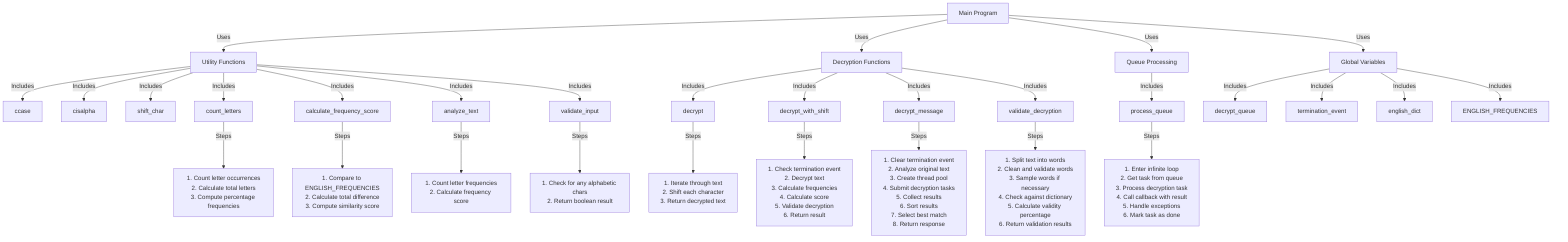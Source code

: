 graph TD
    A["Main Program"]
    B["Utility Functions"]
    C["Decryption Functions"]
    D["Queue Processing"]
    E["Global Variables"]

    A -->|Uses| B
    A -->|Uses| C
    A -->|Uses| D
    A -->|Uses| E

    B -->|Includes| B1["ccase"]
    B -->|Includes| B2["cisalpha"]
    B -->|Includes| B3["shift_char"]
    B -->|Includes| B4["count_letters"]
    B -->|Includes| B5["calculate_frequency_score"]
    B -->|Includes| B6["analyze_text"]
    B -->|Includes| B7["validate_input"]

    C -->|Includes| C1["decrypt"]
    C -->|Includes| C2["decrypt_with_shift"]
    C -->|Includes| C3["decrypt_message"]
    C -->|Includes| C4["validate_decryption"]

    D -->|Includes| D1["process_queue"]

    E -->|Includes| E1["decrypt_queue"]
    E -->|Includes| E2["termination_event"]
    E -->|Includes| E3["english_dict"]
    E -->|Includes| E4["ENGLISH_FREQUENCIES"]

    C1 -->|Steps| C1S["1. Iterate through text<br/>2. Shift each character<br/>3. Return decrypted text"]
    C2 -->|Steps| C2S["1. Check termination event<br/>2. Decrypt text<br/>3. Calculate frequencies<br/>4. Calculate score<br/>5. Validate decryption<br/>6. Return result"]
    C3 -->|Steps| C3S["1. Clear termination event<br/>2. Analyze original text<br/>3. Create thread pool<br/>4. Submit decryption tasks<br/>5. Collect results<br/>6. Sort results<br/>7. Select best match<br/>8. Return response"]
    C4 -->|Steps| C4S["1. Split text into words<br/>2. Clean and validate words<br/>3. Sample words if necessary<br/>4. Check against dictionary<br/>5. Calculate validity percentage<br/>6. Return validation results"]

    D1 -->|Steps| D1S["1. Enter infinite loop<br/>2. Get task from queue<br/>3. Process decryption task<br/>4. Call callback with result<br/>5. Handle exceptions<br/>6. Mark task as done"]

    B4 -->|Steps| B4S["1. Count letter occurrences<br/>2. Calculate total letters<br/>3. Compute percentage frequencies"]
    B5 -->|Steps| B5S["1. Compare to ENGLISH_FREQUENCIES<br/>2. Calculate total difference<br/>3. Compute similarity score"]
    B6 -->|Steps| B6S["1. Count letter frequencies<br/>2. Calculate frequency score"]
    B7 -->|Steps| B7S["1. Check for any alphabetic chars<br/>2. Return boolean result"]